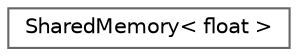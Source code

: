digraph "Graphical Class Hierarchy"
{
 // LATEX_PDF_SIZE
  bgcolor="transparent";
  edge [fontname=Helvetica,fontsize=10,labelfontname=Helvetica,labelfontsize=10];
  node [fontname=Helvetica,fontsize=10,shape=box,height=0.2,width=0.4];
  rankdir="LR";
  Node0 [id="Node000000",label="SharedMemory\< float \>",height=0.2,width=0.4,color="grey40", fillcolor="white", style="filled",URL="$struct_shared_memory_3_01float_01_4.html",tooltip=" "];
}
